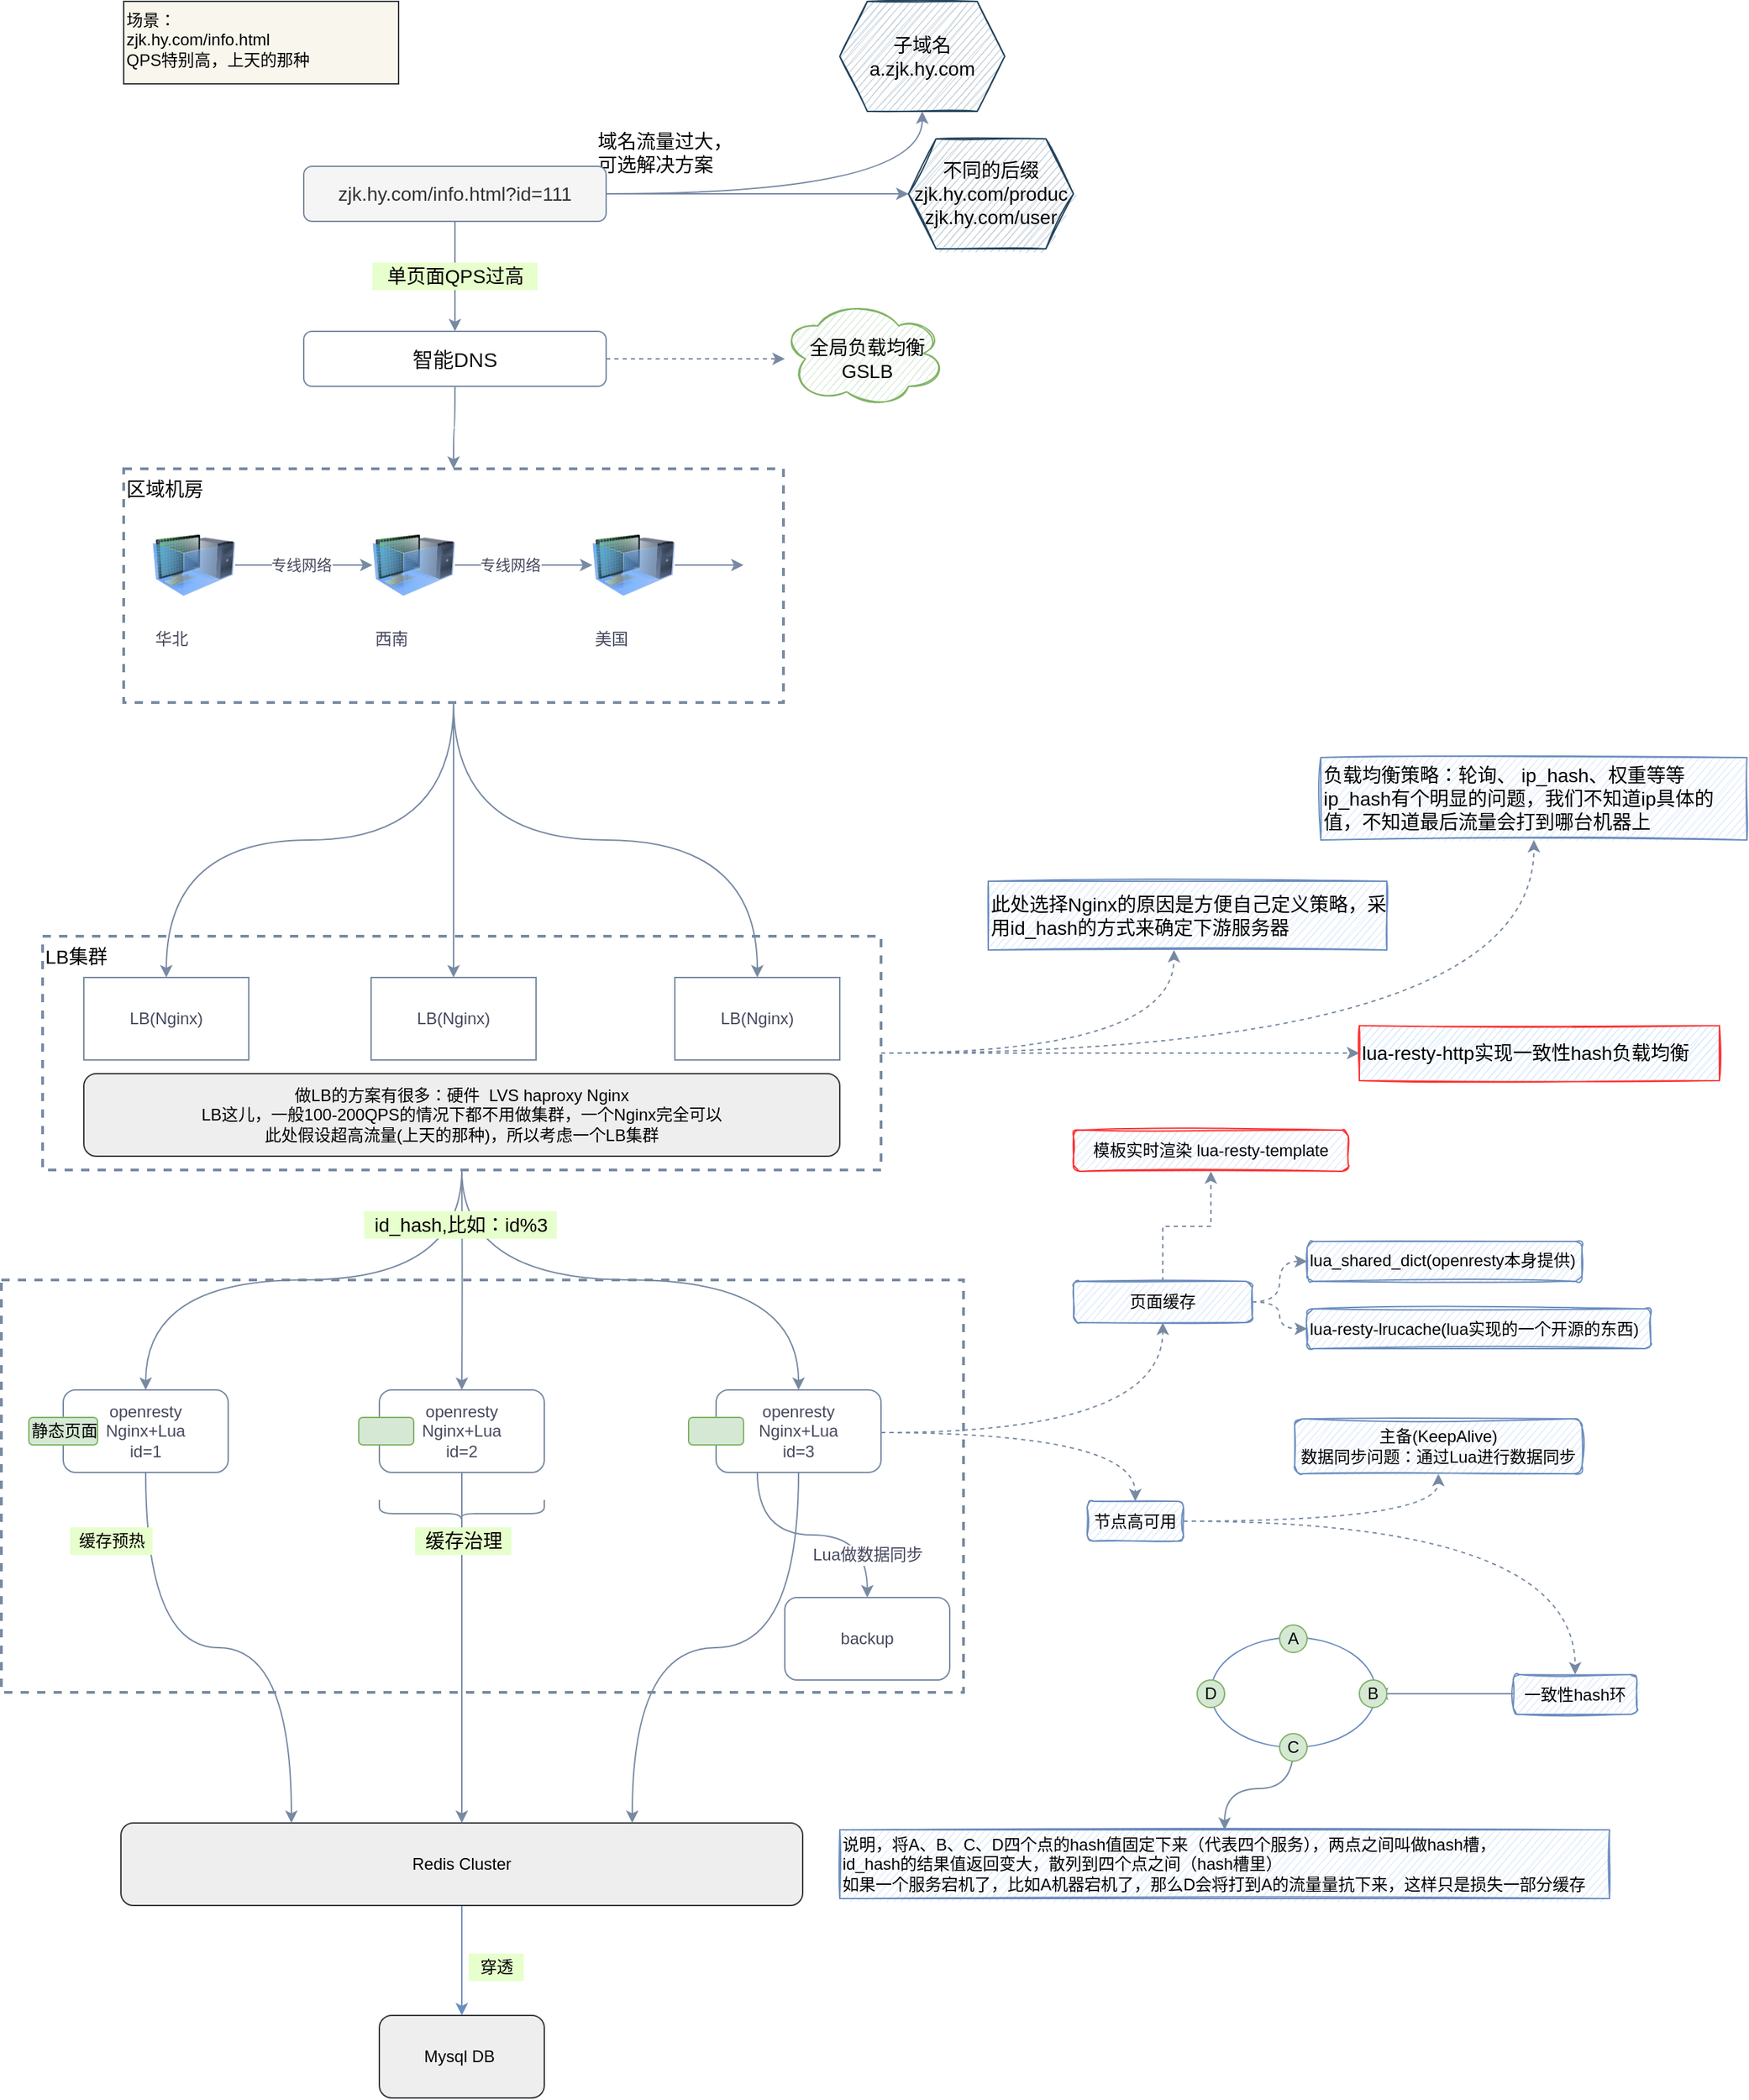 <mxfile version="14.1.8" type="device"><diagram id="VOtJYXYSd5aumnxqC3vO" name="第 1 页"><mxGraphModel dx="1422" dy="1992" grid="1" gridSize="10" guides="1" tooltips="1" connect="1" arrows="1" fold="1" page="1" pageScale="1" pageWidth="827" pageHeight="1169" math="0" shadow="0"><root><mxCell id="0"/><mxCell id="1" parent="0"/><mxCell id="0NSRdhmY-hfBV9BCg6q--1" value="" style="rounded=0;whiteSpace=wrap;html=1;fillColor=none;strokeColor=#788AA3;strokeWidth=2;dashed=1;" vertex="1" parent="1"><mxGeometry x="150" y="920" width="700" height="300" as="geometry"/></mxCell><mxCell id="vlpDhCsjQP7XCzrvFVAY-28" value="" style="edgeStyle=orthogonalEdgeStyle;curved=1;rounded=1;sketch=0;orthogonalLoop=1;jettySize=auto;html=1;dashed=1;strokeColor=#788AA3;fillColor=#B2C9AB;fontColor=#46495D;entryX=0.5;entryY=1;entryDx=0;entryDy=0;" parent="1" source="vlpDhCsjQP7XCzrvFVAY-13" target="vlpDhCsjQP7XCzrvFVAY-27" edge="1"><mxGeometry relative="1" as="geometry"/></mxCell><mxCell id="vlpDhCsjQP7XCzrvFVAY-30" value="" style="edgeStyle=orthogonalEdgeStyle;curved=1;rounded=1;sketch=0;orthogonalLoop=1;jettySize=auto;html=1;dashed=1;strokeColor=#788AA3;fillColor=#B2C9AB;fontColor=#46495D;entryX=0.466;entryY=1;entryDx=0;entryDy=0;entryPerimeter=0;" parent="1" source="vlpDhCsjQP7XCzrvFVAY-13" target="vlpDhCsjQP7XCzrvFVAY-29" edge="1"><mxGeometry relative="1" as="geometry"/></mxCell><mxCell id="vlpDhCsjQP7XCzrvFVAY-13" value="LB集群" style="whiteSpace=wrap;html=1;rounded=0;fontSize=14;fontStyle=0;verticalAlign=top;dashed=1;strokeColor=#788AA3;strokeWidth=2;align=left;fillColor=none;" parent="1" vertex="1"><mxGeometry x="180" y="670" width="610" height="170" as="geometry"/></mxCell><mxCell id="vlpDhCsjQP7XCzrvFVAY-1" value="场景：&lt;br&gt;zjk.hy.com/info.html&lt;br&gt;QPS特别高，上天的那种" style="rounded=0;whiteSpace=wrap;html=1;align=left;verticalAlign=top;fillColor=#f9f7ed;strokeColor=#36393d;" parent="1" vertex="1"><mxGeometry x="239" y="-10" width="200" height="60" as="geometry"/></mxCell><mxCell id="vlpDhCsjQP7XCzrvFVAY-4" value="" style="edgeStyle=orthogonalEdgeStyle;rounded=0;orthogonalLoop=1;jettySize=auto;html=1;fontSize=14;curved=1;strokeColor=#788AA3;" parent="1" source="vlpDhCsjQP7XCzrvFVAY-2" target="vlpDhCsjQP7XCzrvFVAY-3" edge="1"><mxGeometry relative="1" as="geometry"/></mxCell><mxCell id="vlpDhCsjQP7XCzrvFVAY-6" value="" style="edgeStyle=orthogonalEdgeStyle;curved=1;rounded=0;orthogonalLoop=1;jettySize=auto;html=1;fontSize=14;strokeColor=#788AA3;" parent="1" source="vlpDhCsjQP7XCzrvFVAY-2" target="vlpDhCsjQP7XCzrvFVAY-5" edge="1"><mxGeometry relative="1" as="geometry"/></mxCell><mxCell id="vlpDhCsjQP7XCzrvFVAY-7" value="域名流量过大，&lt;br&gt;可选解决方案" style="edgeLabel;html=1;align=left;verticalAlign=middle;resizable=0;points=[];fontSize=14;" parent="vlpDhCsjQP7XCzrvFVAY-6" vertex="1" connectable="0"><mxGeometry x="-0.836" relative="1" as="geometry"><mxPoint x="-26" y="-30" as="offset"/></mxGeometry></mxCell><mxCell id="vlpDhCsjQP7XCzrvFVAY-9" value="" style="edgeStyle=orthogonalEdgeStyle;curved=1;rounded=0;orthogonalLoop=1;jettySize=auto;html=1;fontSize=14;strokeColor=#788AA3;" parent="1" source="vlpDhCsjQP7XCzrvFVAY-2" target="vlpDhCsjQP7XCzrvFVAY-8" edge="1"><mxGeometry relative="1" as="geometry"/></mxCell><mxCell id="vlpDhCsjQP7XCzrvFVAY-2" value="&lt;span style=&quot;text-align: left ; font-size: 14px&quot;&gt;zjk.hy.com/info.html?id=111&lt;/span&gt;" style="rounded=1;whiteSpace=wrap;html=1;fontSize=14;fillColor=#f5f5f5;fontColor=#333333;strokeColor=#788AA3;" parent="1" vertex="1"><mxGeometry x="370" y="110" width="220" height="40" as="geometry"/></mxCell><mxCell id="vlpDhCsjQP7XCzrvFVAY-3" value="子域名&lt;br&gt;a.zjk.hy.com" style="shape=hexagon;perimeter=hexagonPerimeter2;whiteSpace=wrap;html=1;fixedSize=1;rounded=0;fontSize=14;shadow=0;sketch=1;fillColor=#bac8d3;strokeColor=#23445d;" parent="1" vertex="1"><mxGeometry x="760" y="-10" width="120" height="80" as="geometry"/></mxCell><mxCell id="vlpDhCsjQP7XCzrvFVAY-5" value="不同的后缀&lt;br&gt;zjk.hy.com/produc&lt;br&gt;zjk.hy.com/user" style="shape=hexagon;perimeter=hexagonPerimeter2;whiteSpace=wrap;html=1;fixedSize=1;rounded=0;fontSize=14;fillColor=#bac8d3;strokeColor=#23445d;sketch=1;" parent="1" vertex="1"><mxGeometry x="810" y="90" width="120" height="80" as="geometry"/></mxCell><mxCell id="vlpDhCsjQP7XCzrvFVAY-12" value="" style="edgeStyle=orthogonalEdgeStyle;curved=0;rounded=1;sketch=0;orthogonalLoop=1;jettySize=auto;html=1;strokeColor=#788AA3;fillColor=#B2C9AB;fontColor=#46495D;dashed=1;" parent="1" source="vlpDhCsjQP7XCzrvFVAY-8" target="vlpDhCsjQP7XCzrvFVAY-11" edge="1"><mxGeometry relative="1" as="geometry"/></mxCell><mxCell id="vlpDhCsjQP7XCzrvFVAY-14" value="" style="edgeStyle=orthogonalEdgeStyle;curved=1;rounded=1;sketch=0;orthogonalLoop=1;jettySize=auto;html=1;fillColor=#B2C9AB;fontColor=#46495D;exitX=0.5;exitY=1;exitDx=0;exitDy=0;strokeColor=#788AA3;" parent="1" source="vlpDhCsjQP7XCzrvFVAY-31" target="vlpDhCsjQP7XCzrvFVAY-16" edge="1"><mxGeometry relative="1" as="geometry"/></mxCell><mxCell id="vlpDhCsjQP7XCzrvFVAY-32" value="" style="edgeStyle=orthogonalEdgeStyle;curved=1;rounded=1;sketch=0;orthogonalLoop=1;jettySize=auto;html=1;strokeColor=#788AA3;fillColor=#B2C9AB;fontColor=#46495D;" parent="1" source="vlpDhCsjQP7XCzrvFVAY-8" target="vlpDhCsjQP7XCzrvFVAY-31" edge="1"><mxGeometry relative="1" as="geometry"/></mxCell><mxCell id="vlpDhCsjQP7XCzrvFVAY-8" value="&lt;span style=&quot;color: rgb(18, 18, 18); font-size: 15px; background-color: rgb(255, 255, 255);&quot;&gt;智能DNS&lt;/span&gt;" style="rounded=1;whiteSpace=wrap;html=1;fontSize=14;fontStyle=0;strokeColor=#788AA3;" parent="1" vertex="1"><mxGeometry x="370" y="230" width="220" height="40" as="geometry"/></mxCell><mxCell id="vlpDhCsjQP7XCzrvFVAY-10" value="单页面QPS过高" style="text;html=1;align=center;verticalAlign=middle;resizable=0;points=[];autosize=1;fontSize=14;fillColor=#E6FFCC;" parent="1" vertex="1"><mxGeometry x="420" y="180" width="120" height="20" as="geometry"/></mxCell><mxCell id="vlpDhCsjQP7XCzrvFVAY-11" value="全局负载均衡&lt;br&gt;GSLB" style="ellipse;shape=cloud;whiteSpace=wrap;html=1;rounded=1;fontSize=14;fontStyle=0;sketch=1;fillColor=#d5e8d4;strokeColor=#82b366;flipV=1;flipH=1;" parent="1" vertex="1"><mxGeometry x="720" y="210" width="120" height="80" as="geometry"/></mxCell><mxCell id="vlpDhCsjQP7XCzrvFVAY-16" value="LB(Nginx)" style="rounded=0;whiteSpace=wrap;html=1;sketch=0;strokeColor=#788AA3;fontColor=#46495D;fillColor=none;" parent="1" vertex="1"><mxGeometry x="210" y="700" width="120" height="60" as="geometry"/></mxCell><mxCell id="vlpDhCsjQP7XCzrvFVAY-20" value="LB(Nginx)" style="rounded=0;whiteSpace=wrap;html=1;sketch=0;strokeColor=#788AA3;fontColor=#46495D;fillColor=none;" parent="1" vertex="1"><mxGeometry x="419" y="700" width="120" height="60" as="geometry"/></mxCell><mxCell id="vlpDhCsjQP7XCzrvFVAY-21" value="LB(Nginx)" style="rounded=0;whiteSpace=wrap;html=1;sketch=0;fontColor=#46495D;fillColor=none;strokeColor=#788AA3;" parent="1" vertex="1"><mxGeometry x="640" y="700" width="120" height="60" as="geometry"/></mxCell><mxCell id="vlpDhCsjQP7XCzrvFVAY-22" value="" style="edgeStyle=orthogonalEdgeStyle;curved=1;rounded=1;sketch=0;orthogonalLoop=1;jettySize=auto;html=1;fillColor=#B2C9AB;fontColor=#46495D;exitX=0.5;exitY=1;exitDx=0;exitDy=0;strokeColor=#788AA3;" parent="1" source="vlpDhCsjQP7XCzrvFVAY-31" target="vlpDhCsjQP7XCzrvFVAY-20" edge="1"><mxGeometry relative="1" as="geometry"><mxPoint x="490" y="420" as="sourcePoint"/><mxPoint x="280" y="560" as="targetPoint"/></mxGeometry></mxCell><mxCell id="vlpDhCsjQP7XCzrvFVAY-24" value="做LB的方案有很多：硬件&amp;nbsp; LVS haproxy Nginx&lt;br&gt;LB这儿，一般100-200QPS的情况下都不用做集群，一个Nginx完全可以&lt;br&gt;此处假设超高流量(上天的那种)，所以考虑一个LB集群" style="rounded=1;whiteSpace=wrap;html=1;sketch=0;strokeColor=#36393d;strokeWidth=1;fillColor=#eeeeee;" parent="1" vertex="1"><mxGeometry x="210" y="770" width="550" height="60" as="geometry"/></mxCell><mxCell id="vlpDhCsjQP7XCzrvFVAY-27" value="&lt;span&gt;负载均衡策略：&lt;/span&gt;&lt;span&gt;轮询、&lt;/span&gt;&lt;span&gt;&amp;nbsp;ip_hash、&lt;/span&gt;&lt;span&gt;权重&lt;/span&gt;&lt;span&gt;等等&lt;br&gt;ip_hash有个明显的问题，我们不知道ip具体的值，不知道最后流量会打到哪台机器上&lt;br&gt;&lt;/span&gt;" style="whiteSpace=wrap;html=1;rounded=0;fontSize=14;fontStyle=0;verticalAlign=middle;strokeColor=#6c8ebf;strokeWidth=1;fillColor=#dae8fc;sketch=1;align=left;" parent="1" vertex="1"><mxGeometry x="1110" y="540" width="310" height="60" as="geometry"/></mxCell><mxCell id="vlpDhCsjQP7XCzrvFVAY-29" value="此处选择Nginx的原因是方便自己定义策略，采用id_hash的方式来确定下游服务器" style="whiteSpace=wrap;html=1;rounded=0;fontSize=14;fontStyle=0;verticalAlign=middle;strokeColor=#6c8ebf;strokeWidth=1;sketch=1;fillColor=#dae8fc;align=left;" parent="1" vertex="1"><mxGeometry x="868" y="630" width="290" height="50" as="geometry"/></mxCell><mxCell id="vlpDhCsjQP7XCzrvFVAY-31" value="区域机房" style="whiteSpace=wrap;html=1;rounded=0;fontSize=14;fontStyle=0;dashed=1;strokeWidth=2;align=left;verticalAlign=top;strokeColor=#788AA3;fillColor=none;" parent="1" vertex="1"><mxGeometry x="239" y="330" width="480" height="170" as="geometry"/></mxCell><mxCell id="vlpDhCsjQP7XCzrvFVAY-34" value="" style="edgeStyle=orthogonalEdgeStyle;curved=1;rounded=1;sketch=0;orthogonalLoop=1;jettySize=auto;html=1;fillColor=#B2C9AB;fontColor=#46495D;exitX=0.5;exitY=1;exitDx=0;exitDy=0;strokeColor=#788AA3;" parent="1" source="vlpDhCsjQP7XCzrvFVAY-31" target="vlpDhCsjQP7XCzrvFVAY-21" edge="1"><mxGeometry relative="1" as="geometry"><mxPoint x="489" y="510" as="sourcePoint"/><mxPoint x="280" y="710" as="targetPoint"/></mxGeometry></mxCell><mxCell id="vlpDhCsjQP7XCzrvFVAY-38" value="" style="edgeStyle=orthogonalEdgeStyle;curved=1;rounded=1;sketch=0;orthogonalLoop=1;jettySize=auto;html=1;strokeColor=#788AA3;fillColor=#B2C9AB;fontColor=#46495D;" parent="1" source="vlpDhCsjQP7XCzrvFVAY-35" target="vlpDhCsjQP7XCzrvFVAY-36" edge="1"><mxGeometry relative="1" as="geometry"/></mxCell><mxCell id="vlpDhCsjQP7XCzrvFVAY-39" value="专线网络" style="edgeLabel;html=1;align=center;verticalAlign=middle;resizable=0;points=[];fontColor=#46495D;" parent="vlpDhCsjQP7XCzrvFVAY-38" vertex="1" connectable="0"><mxGeometry x="0.24" relative="1" as="geometry"><mxPoint x="-14" as="offset"/></mxGeometry></mxCell><mxCell id="vlpDhCsjQP7XCzrvFVAY-35" value="华北" style="image;html=1;image=img/lib/clip_art/computers/Virtual_Machine_128x128.png;rounded=0;dashed=1;sketch=1;strokeColor=#788AA3;strokeWidth=2;fillColor=none;fontColor=#46495D;align=left;" parent="1" vertex="1"><mxGeometry x="260" y="360" width="60" height="80" as="geometry"/></mxCell><mxCell id="vlpDhCsjQP7XCzrvFVAY-40" value="" style="edgeStyle=orthogonalEdgeStyle;curved=1;rounded=1;sketch=0;orthogonalLoop=1;jettySize=auto;html=1;strokeColor=#788AA3;fillColor=#B2C9AB;fontColor=#46495D;" parent="1" source="vlpDhCsjQP7XCzrvFVAY-36" target="vlpDhCsjQP7XCzrvFVAY-37" edge="1"><mxGeometry relative="1" as="geometry"/></mxCell><mxCell id="vlpDhCsjQP7XCzrvFVAY-42" value="专线网络" style="edgeLabel;html=1;align=center;verticalAlign=middle;resizable=0;points=[];fontColor=#46495D;" parent="vlpDhCsjQP7XCzrvFVAY-40" vertex="1" connectable="0"><mxGeometry x="-0.74" y="1" relative="1" as="geometry"><mxPoint x="27" y="1" as="offset"/></mxGeometry></mxCell><mxCell id="vlpDhCsjQP7XCzrvFVAY-36" value="西南" style="image;html=1;image=img/lib/clip_art/computers/Virtual_Machine_128x128.png;rounded=0;dashed=1;sketch=1;strokeColor=#788AA3;strokeWidth=2;fillColor=none;fontColor=#46495D;align=left;" parent="1" vertex="1"><mxGeometry x="420" y="360" width="60" height="80" as="geometry"/></mxCell><mxCell id="vlpDhCsjQP7XCzrvFVAY-44" value="" style="edgeStyle=orthogonalEdgeStyle;curved=1;rounded=1;sketch=0;orthogonalLoop=1;jettySize=auto;html=1;strokeColor=#788AA3;fillColor=#B2C9AB;fontColor=#46495D;" parent="1" source="vlpDhCsjQP7XCzrvFVAY-37" edge="1"><mxGeometry relative="1" as="geometry"><mxPoint x="690" y="400" as="targetPoint"/></mxGeometry></mxCell><mxCell id="vlpDhCsjQP7XCzrvFVAY-37" value="美国" style="image;html=1;image=img/lib/clip_art/computers/Virtual_Machine_128x128.png;rounded=0;dashed=1;sketch=1;strokeColor=#788AA3;strokeWidth=2;fillColor=none;fontColor=#46495D;align=left;" parent="1" vertex="1"><mxGeometry x="580" y="360" width="60" height="80" as="geometry"/></mxCell><mxCell id="vlpDhCsjQP7XCzrvFVAY-45" value="openresty &lt;br&gt;Nginx+Lua&lt;br&gt;id=1" style="rounded=1;whiteSpace=wrap;html=1;sketch=0;strokeColor=#788AA3;strokeWidth=1;fillColor=none;fontColor=#46495D;align=center;" parent="1" vertex="1"><mxGeometry x="195" y="1000" width="120" height="60" as="geometry"/></mxCell><mxCell id="vlpDhCsjQP7XCzrvFVAY-46" value="openresty&lt;br&gt;Nginx+Lua&lt;br&gt;id=2" style="rounded=1;whiteSpace=wrap;html=1;sketch=0;strokeColor=#788AA3;strokeWidth=1;fillColor=none;fontColor=#46495D;align=center;" parent="1" vertex="1"><mxGeometry x="425" y="1000" width="120" height="60" as="geometry"/></mxCell><mxCell id="vlpDhCsjQP7XCzrvFVAY-66" value="" style="edgeStyle=orthogonalEdgeStyle;curved=1;rounded=1;sketch=0;orthogonalLoop=1;jettySize=auto;html=1;strokeColor=#788AA3;fillColor=#B2C9AB;fontColor=#46495D;entryX=0.5;entryY=1;entryDx=0;entryDy=0;dashed=1;" parent="1" target="vlpDhCsjQP7XCzrvFVAY-65" edge="1"><mxGeometry relative="1" as="geometry"><mxPoint x="790" y="1031" as="sourcePoint"/></mxGeometry></mxCell><mxCell id="vlpDhCsjQP7XCzrvFVAY-69" value="" style="edgeStyle=orthogonalEdgeStyle;curved=1;rounded=1;sketch=0;orthogonalLoop=1;jettySize=auto;html=1;strokeColor=#788AA3;fillColor=#B2C9AB;fontColor=#46495D;dashed=1;" parent="1" target="vlpDhCsjQP7XCzrvFVAY-68" edge="1"><mxGeometry relative="1" as="geometry"><mxPoint x="790" y="1031" as="sourcePoint"/></mxGeometry></mxCell><mxCell id="vlpDhCsjQP7XCzrvFVAY-47" value="openresty&lt;br&gt;Nginx+Lua&lt;br&gt;id=3" style="rounded=1;whiteSpace=wrap;html=1;sketch=0;strokeColor=#788AA3;strokeWidth=1;fillColor=none;fontColor=#46495D;align=center;" parent="1" vertex="1"><mxGeometry x="670" y="1000" width="120" height="60" as="geometry"/></mxCell><mxCell id="vlpDhCsjQP7XCzrvFVAY-48" value="" style="endArrow=classic;html=1;strokeColor=#788AA3;fillColor=#B2C9AB;fontColor=#46495D;entryX=0.5;entryY=0;entryDx=0;entryDy=0;exitX=0.5;exitY=1;exitDx=0;exitDy=0;edgeStyle=orthogonalEdgeStyle;curved=1;" parent="1" source="vlpDhCsjQP7XCzrvFVAY-13" target="vlpDhCsjQP7XCzrvFVAY-45" edge="1"><mxGeometry width="50" height="50" relative="1" as="geometry"><mxPoint x="160" y="950" as="sourcePoint"/><mxPoint x="210" y="900" as="targetPoint"/></mxGeometry></mxCell><mxCell id="vlpDhCsjQP7XCzrvFVAY-49" value="" style="endArrow=classic;html=1;strokeColor=#788AA3;fillColor=#B2C9AB;fontColor=#46495D;entryX=0.5;entryY=0;entryDx=0;entryDy=0;edgeStyle=orthogonalEdgeStyle;curved=1;" parent="1" target="vlpDhCsjQP7XCzrvFVAY-46" edge="1"><mxGeometry width="50" height="50" relative="1" as="geometry"><mxPoint x="485" y="841" as="sourcePoint"/><mxPoint x="265" y="1010" as="targetPoint"/></mxGeometry></mxCell><mxCell id="vlpDhCsjQP7XCzrvFVAY-51" value="" style="endArrow=classic;html=1;strokeColor=#788AA3;fillColor=#B2C9AB;fontColor=#46495D;exitX=0.5;exitY=1;exitDx=0;exitDy=0;edgeStyle=orthogonalEdgeStyle;curved=1;" parent="1" source="vlpDhCsjQP7XCzrvFVAY-13" target="vlpDhCsjQP7XCzrvFVAY-47" edge="1"><mxGeometry width="50" height="50" relative="1" as="geometry"><mxPoint x="495" y="850" as="sourcePoint"/><mxPoint x="265" y="1010" as="targetPoint"/></mxGeometry></mxCell><mxCell id="vlpDhCsjQP7XCzrvFVAY-52" value="id_hash,比如：id%3" style="text;html=1;align=center;verticalAlign=middle;resizable=0;points=[];autosize=1;fontSize=14;fillColor=#E6FFCC;" parent="1" vertex="1"><mxGeometry x="414" y="870" width="140" height="20" as="geometry"/></mxCell><mxCell id="0NSRdhmY-hfBV9BCg6q--9" value="" style="edgeStyle=orthogonalEdgeStyle;rounded=0;orthogonalLoop=1;jettySize=auto;html=1;fontSize=14;strokeColor=#6C8EBF;" edge="1" parent="1" source="vlpDhCsjQP7XCzrvFVAY-53" target="0NSRdhmY-hfBV9BCg6q--8"><mxGeometry relative="1" as="geometry"/></mxCell><mxCell id="vlpDhCsjQP7XCzrvFVAY-53" value="Redis Cluster" style="rounded=1;whiteSpace=wrap;html=1;sketch=0;strokeColor=#36393d;strokeWidth=1;fillColor=#eeeeee;align=center;" parent="1" vertex="1"><mxGeometry x="237" y="1315" width="496" height="60" as="geometry"/></mxCell><mxCell id="vlpDhCsjQP7XCzrvFVAY-54" value="" style="endArrow=classic;html=1;strokeColor=#788AA3;fillColor=#B2C9AB;fontColor=#46495D;entryX=0.25;entryY=0;entryDx=0;entryDy=0;edgeStyle=orthogonalEdgeStyle;curved=1;" parent="1" source="vlpDhCsjQP7XCzrvFVAY-45" target="vlpDhCsjQP7XCzrvFVAY-53" edge="1"><mxGeometry width="50" height="50" relative="1" as="geometry"><mxPoint x="495" y="850" as="sourcePoint"/><mxPoint x="265" y="1010" as="targetPoint"/></mxGeometry></mxCell><mxCell id="vlpDhCsjQP7XCzrvFVAY-55" value="" style="endArrow=classic;html=1;strokeColor=#788AA3;fillColor=#B2C9AB;fontColor=#46495D;edgeStyle=orthogonalEdgeStyle;curved=1;exitX=0.5;exitY=1;exitDx=0;exitDy=0;" parent="1" source="vlpDhCsjQP7XCzrvFVAY-46" target="vlpDhCsjQP7XCzrvFVAY-53" edge="1"><mxGeometry width="50" height="50" relative="1" as="geometry"><mxPoint x="265" y="1070" as="sourcePoint"/><mxPoint x="366.5" y="1190" as="targetPoint"/></mxGeometry></mxCell><mxCell id="vlpDhCsjQP7XCzrvFVAY-56" value="" style="endArrow=classic;html=1;strokeColor=#788AA3;fillColor=#B2C9AB;fontColor=#46495D;entryX=0.75;entryY=0;entryDx=0;entryDy=0;edgeStyle=orthogonalEdgeStyle;curved=1;exitX=0.5;exitY=1;exitDx=0;exitDy=0;" parent="1" source="vlpDhCsjQP7XCzrvFVAY-47" target="vlpDhCsjQP7XCzrvFVAY-53" edge="1"><mxGeometry width="50" height="50" relative="1" as="geometry"><mxPoint x="676.5" y="1080" as="sourcePoint"/><mxPoint x="783.5" y="1200" as="targetPoint"/></mxGeometry></mxCell><mxCell id="vlpDhCsjQP7XCzrvFVAY-57" value="" style="shape=curlyBracket;whiteSpace=wrap;html=1;rounded=1;sketch=0;strokeColor=#788AA3;strokeWidth=1;fillColor=none;fontColor=#46495D;align=center;direction=north;" parent="1" vertex="1"><mxGeometry x="425" y="1080" width="120" height="20" as="geometry"/></mxCell><mxCell id="vlpDhCsjQP7XCzrvFVAY-58" value="缓存治理" style="text;html=1;align=center;verticalAlign=middle;resizable=0;points=[];autosize=1;fontSize=14;fillColor=#E6FFCC;" parent="1" vertex="1"><mxGeometry x="451" y="1100" width="70" height="20" as="geometry"/></mxCell><mxCell id="vlpDhCsjQP7XCzrvFVAY-71" value="" style="edgeStyle=orthogonalEdgeStyle;curved=1;rounded=1;sketch=0;orthogonalLoop=1;jettySize=auto;html=1;dashed=1;fillColor=#B2C9AB;fontColor=#46495D;strokeColor=#788AA3;" parent="1" source="vlpDhCsjQP7XCzrvFVAY-65" target="vlpDhCsjQP7XCzrvFVAY-70" edge="1"><mxGeometry relative="1" as="geometry"/></mxCell><mxCell id="vlpDhCsjQP7XCzrvFVAY-73" value="" style="edgeStyle=orthogonalEdgeStyle;curved=1;rounded=1;sketch=0;orthogonalLoop=1;jettySize=auto;html=1;dashed=1;strokeColor=#788AA3;fillColor=#B2C9AB;fontSize=12;fontColor=#46495D;" parent="1" source="vlpDhCsjQP7XCzrvFVAY-65" target="vlpDhCsjQP7XCzrvFVAY-72" edge="1"><mxGeometry relative="1" as="geometry"/></mxCell><mxCell id="KN1ViDFXEb127YWLk2GK-6" value="" style="edgeStyle=orthogonalEdgeStyle;rounded=0;orthogonalLoop=1;jettySize=auto;html=1;dashed=1;strokeColor=#788AA3;" parent="1" source="vlpDhCsjQP7XCzrvFVAY-65" target="KN1ViDFXEb127YWLk2GK-5" edge="1"><mxGeometry relative="1" as="geometry"/></mxCell><mxCell id="vlpDhCsjQP7XCzrvFVAY-65" value="页面缓存" style="whiteSpace=wrap;html=1;rounded=1;strokeColor=#6c8ebf;strokeWidth=1;sketch=1;fillColor=#DAE8FC;" parent="1" vertex="1"><mxGeometry x="930" y="921" width="130" height="30" as="geometry"/></mxCell><mxCell id="vlpDhCsjQP7XCzrvFVAY-75" value="" style="edgeStyle=orthogonalEdgeStyle;curved=1;rounded=1;sketch=0;orthogonalLoop=1;jettySize=auto;html=1;dashed=1;strokeColor=#788AA3;fillColor=#B2C9AB;fontSize=12;fontColor=#46495D;" parent="1" source="vlpDhCsjQP7XCzrvFVAY-68" target="vlpDhCsjQP7XCzrvFVAY-74" edge="1"><mxGeometry relative="1" as="geometry"/></mxCell><mxCell id="vlpDhCsjQP7XCzrvFVAY-84" value="" style="edgeStyle=orthogonalEdgeStyle;curved=1;rounded=1;sketch=0;orthogonalLoop=1;jettySize=auto;html=1;dashed=1;strokeColor=#788AA3;fillColor=#B2C9AB;fontSize=12;fontColor=#46495D;" parent="1" source="vlpDhCsjQP7XCzrvFVAY-68" target="vlpDhCsjQP7XCzrvFVAY-83" edge="1"><mxGeometry relative="1" as="geometry"/></mxCell><mxCell id="vlpDhCsjQP7XCzrvFVAY-68" value="节点高可用" style="rounded=1;whiteSpace=wrap;html=1;sketch=1;strokeColor=#6c8ebf;strokeWidth=1;fillColor=#dae8fc;align=center;" parent="1" vertex="1"><mxGeometry x="940" y="1081" width="70" height="29" as="geometry"/></mxCell><mxCell id="vlpDhCsjQP7XCzrvFVAY-70" value="&lt;span&gt;lua_shared_dict(openresty本身提供)&lt;/span&gt;" style="whiteSpace=wrap;rounded=1;strokeColor=#6c8ebf;strokeWidth=1;fillColor=#dae8fc;sketch=1;fontStyle=0;align=left;fontSize=12;html=1;verticalAlign=top;" parent="1" vertex="1"><mxGeometry x="1100" y="892" width="200" height="29" as="geometry"/></mxCell><mxCell id="vlpDhCsjQP7XCzrvFVAY-72" value="lua-resty-lrucache(lua实现的一个开源的东西)" style="whiteSpace=wrap;rounded=1;strokeColor=#6c8ebf;strokeWidth=1;fillColor=#dae8fc;sketch=1;fontStyle=0;align=left;fontSize=12;" parent="1" vertex="1"><mxGeometry x="1100" y="941" width="250" height="29" as="geometry"/></mxCell><mxCell id="vlpDhCsjQP7XCzrvFVAY-74" value="主备(KeepAlive)&lt;br&gt;数据同步问题：通过Lua进行数据同步" style="rounded=1;whiteSpace=wrap;html=1;sketch=1;strokeWidth=1;fillColor=#dae8fc;align=center;strokeColor=#6C8EBF;" parent="1" vertex="1"><mxGeometry x="1091" y="1021" width="209" height="40" as="geometry"/></mxCell><mxCell id="vlpDhCsjQP7XCzrvFVAY-76" value="静态页面" style="rounded=1;whiteSpace=wrap;html=1;sketch=0;strokeColor=#82b366;strokeWidth=1;fillColor=#d5e8d4;fontSize=12;align=left;" parent="1" vertex="1"><mxGeometry x="170" y="1020" width="50" height="20" as="geometry"/></mxCell><mxCell id="vlpDhCsjQP7XCzrvFVAY-78" value="" style="rounded=1;whiteSpace=wrap;html=1;sketch=0;strokeColor=#82b366;strokeWidth=1;fillColor=#d5e8d4;fontSize=12;align=left;" parent="1" vertex="1"><mxGeometry x="410" y="1020" width="40" height="20" as="geometry"/></mxCell><mxCell id="vlpDhCsjQP7XCzrvFVAY-79" value="" style="rounded=1;whiteSpace=wrap;html=1;sketch=0;strokeColor=#82b366;strokeWidth=1;fillColor=#d5e8d4;fontSize=12;align=left;" parent="1" vertex="1"><mxGeometry x="650" y="1020" width="40" height="20" as="geometry"/></mxCell><mxCell id="vlpDhCsjQP7XCzrvFVAY-80" value="backup" style="rounded=1;whiteSpace=wrap;html=1;sketch=0;strokeColor=#788AA3;strokeWidth=1;fillColor=none;fontColor=#46495D;align=center;" parent="1" vertex="1"><mxGeometry x="720" y="1151" width="120" height="60" as="geometry"/></mxCell><mxCell id="vlpDhCsjQP7XCzrvFVAY-81" value="" style="endArrow=classic;html=1;strokeColor=#788AA3;fillColor=#B2C9AB;fontColor=#46495D;edgeStyle=orthogonalEdgeStyle;curved=1;exitX=0.25;exitY=1;exitDx=0;exitDy=0;" parent="1" source="vlpDhCsjQP7XCzrvFVAY-47" target="vlpDhCsjQP7XCzrvFVAY-80" edge="1"><mxGeometry width="50" height="50" relative="1" as="geometry"><mxPoint x="740" y="1070" as="sourcePoint"/><mxPoint x="620" y="1190" as="targetPoint"/></mxGeometry></mxCell><mxCell id="vlpDhCsjQP7XCzrvFVAY-82" value="Lua做数据同步" style="edgeLabel;html=1;align=center;verticalAlign=middle;resizable=0;points=[];fontSize=12;fontColor=#46495D;" parent="vlpDhCsjQP7XCzrvFVAY-81" vertex="1" connectable="0"><mxGeometry x="-0.277" y="6" relative="1" as="geometry"><mxPoint x="63.5" y="20.5" as="offset"/></mxGeometry></mxCell><mxCell id="vlpDhCsjQP7XCzrvFVAY-86" value="" style="edgeStyle=orthogonalEdgeStyle;curved=1;rounded=1;sketch=0;orthogonalLoop=1;jettySize=auto;html=1;strokeColor=#788AA3;fillColor=#B2C9AB;fontSize=12;fontColor=#46495D;" parent="1" source="vlpDhCsjQP7XCzrvFVAY-83" edge="1"><mxGeometry relative="1" as="geometry"><mxPoint x="1150" y="1221" as="targetPoint"/></mxGeometry></mxCell><mxCell id="vlpDhCsjQP7XCzrvFVAY-83" value="一致性hash环" style="rounded=1;whiteSpace=wrap;html=1;sketch=1;strokeColor=#6c8ebf;strokeWidth=1;fillColor=#dae8fc;align=center;" parent="1" vertex="1"><mxGeometry x="1250" y="1207" width="90" height="29" as="geometry"/></mxCell><mxCell id="vlpDhCsjQP7XCzrvFVAY-92" value="" style="edgeStyle=orthogonalEdgeStyle;curved=1;rounded=1;sketch=0;orthogonalLoop=1;jettySize=auto;html=1;strokeColor=#788AA3;fillColor=#B2C9AB;fontSize=12;fontColor=#46495D;" parent="1" source="vlpDhCsjQP7XCzrvFVAY-85" target="vlpDhCsjQP7XCzrvFVAY-93" edge="1"><mxGeometry relative="1" as="geometry"><mxPoint x="1010" y="1300" as="targetPoint"/></mxGeometry></mxCell><mxCell id="vlpDhCsjQP7XCzrvFVAY-85" value="" style="ellipse;whiteSpace=wrap;html=1;rounded=1;strokeColor=#6c8ebf;strokeWidth=1;sketch=0;fillColor=none;" parent="1" vertex="1"><mxGeometry x="1030" y="1180" width="120" height="80" as="geometry"/></mxCell><mxCell id="vlpDhCsjQP7XCzrvFVAY-87" value="A" style="ellipse;whiteSpace=wrap;html=1;aspect=fixed;rounded=1;sketch=0;strokeColor=#82b366;strokeWidth=1;fontSize=12;align=center;fillColor=#d5e8d4;" parent="1" vertex="1"><mxGeometry x="1080" y="1171" width="20" height="20" as="geometry"/></mxCell><mxCell id="vlpDhCsjQP7XCzrvFVAY-88" value="B" style="ellipse;whiteSpace=wrap;html=1;aspect=fixed;rounded=1;sketch=0;strokeColor=#82b366;strokeWidth=1;fontSize=12;align=center;fillColor=#d5e8d4;" parent="1" vertex="1"><mxGeometry x="1138" y="1211" width="20" height="20" as="geometry"/></mxCell><mxCell id="vlpDhCsjQP7XCzrvFVAY-89" value="C" style="ellipse;whiteSpace=wrap;html=1;aspect=fixed;rounded=1;sketch=0;strokeColor=#82b366;strokeWidth=1;fontSize=12;align=center;fillColor=#d5e8d4;" parent="1" vertex="1"><mxGeometry x="1080" y="1250" width="20" height="20" as="geometry"/></mxCell><mxCell id="vlpDhCsjQP7XCzrvFVAY-90" value="D" style="ellipse;whiteSpace=wrap;html=1;aspect=fixed;rounded=1;sketch=0;strokeColor=#82b366;strokeWidth=1;fontSize=12;align=center;fillColor=#d5e8d4;" parent="1" vertex="1"><mxGeometry x="1020" y="1211" width="20" height="20" as="geometry"/></mxCell><mxCell id="vlpDhCsjQP7XCzrvFVAY-93" value="&lt;span style=&quot;color: rgb(0 , 0 , 0)&quot;&gt;说明，将A、B、C、D四个点的hash值固定下来（代表四个服务），两点之间叫做hash槽，&lt;br&gt;id_hash的结果值返回变大，散列到四个点之间（hash槽里）&lt;br&gt;如果一个服务宕机了，比如A机器宕机了，那么D会将打到A的流量量抗下来，这样只是损失一部分缓存&lt;br&gt;&lt;/span&gt;" style="text;html=1;align=left;verticalAlign=middle;resizable=0;points=[];autosize=1;fontSize=12;sketch=1;fillColor=#DAE8FC;strokeColor=#6C8EBF;" parent="1" vertex="1"><mxGeometry x="760" y="1320" width="560" height="50" as="geometry"/></mxCell><mxCell id="KN1ViDFXEb127YWLk2GK-1" value="缓存预热" style="text;html=1;align=center;verticalAlign=middle;resizable=0;points=[];autosize=1;fillColor=#E6FFCC;" parent="1" vertex="1"><mxGeometry x="200" y="1100" width="60" height="20" as="geometry"/></mxCell><mxCell id="KN1ViDFXEb127YWLk2GK-3" value="lua-resty-http实现一致性hash负载均衡" style="whiteSpace=wrap;rounded=0;fontSize=14;fontStyle=0;verticalAlign=middle;strokeWidth=1;sketch=1;align=left;fillColor=#cce5ff;strokeColor=#FF3333;" parent="1" vertex="1"><mxGeometry x="1138" y="735" width="262" height="40" as="geometry"/></mxCell><mxCell id="KN1ViDFXEb127YWLk2GK-4" value="" style="edgeStyle=orthogonalEdgeStyle;curved=1;rounded=1;sketch=0;orthogonalLoop=1;jettySize=auto;html=1;dashed=1;strokeColor=#788AA3;fillColor=#B2C9AB;fontColor=#46495D;exitX=1;exitY=0.5;exitDx=0;exitDy=0;" parent="1" source="vlpDhCsjQP7XCzrvFVAY-13" target="KN1ViDFXEb127YWLk2GK-3" edge="1"><mxGeometry relative="1" as="geometry"><mxPoint x="800" y="765" as="sourcePoint"/><mxPoint x="1055.14" y="670" as="targetPoint"/></mxGeometry></mxCell><mxCell id="KN1ViDFXEb127YWLk2GK-5" value="模板实时渲染 lua-resty-template" style="whiteSpace=wrap;rounded=1;strokeWidth=1;fillColor=#dae8fc;sketch=1;strokeColor=#FF3333;" parent="1" vertex="1"><mxGeometry x="930" y="811" width="200" height="30" as="geometry"/></mxCell><mxCell id="0NSRdhmY-hfBV9BCg6q--8" value="Mysql DB&amp;nbsp;" style="whiteSpace=wrap;html=1;rounded=1;strokeColor=#36393d;strokeWidth=1;fillColor=#eeeeee;sketch=0;" vertex="1" parent="1"><mxGeometry x="425" y="1455" width="120" height="60" as="geometry"/></mxCell><mxCell id="KN1ViDFXEb127YWLk2GK-2" value="穿透" style="text;html=1;align=center;verticalAlign=middle;resizable=0;points=[];autosize=1;fillColor=#E6FFCC;" parent="1" vertex="1"><mxGeometry x="490" y="1410" width="40" height="20" as="geometry"/></mxCell></root></mxGraphModel></diagram></mxfile>